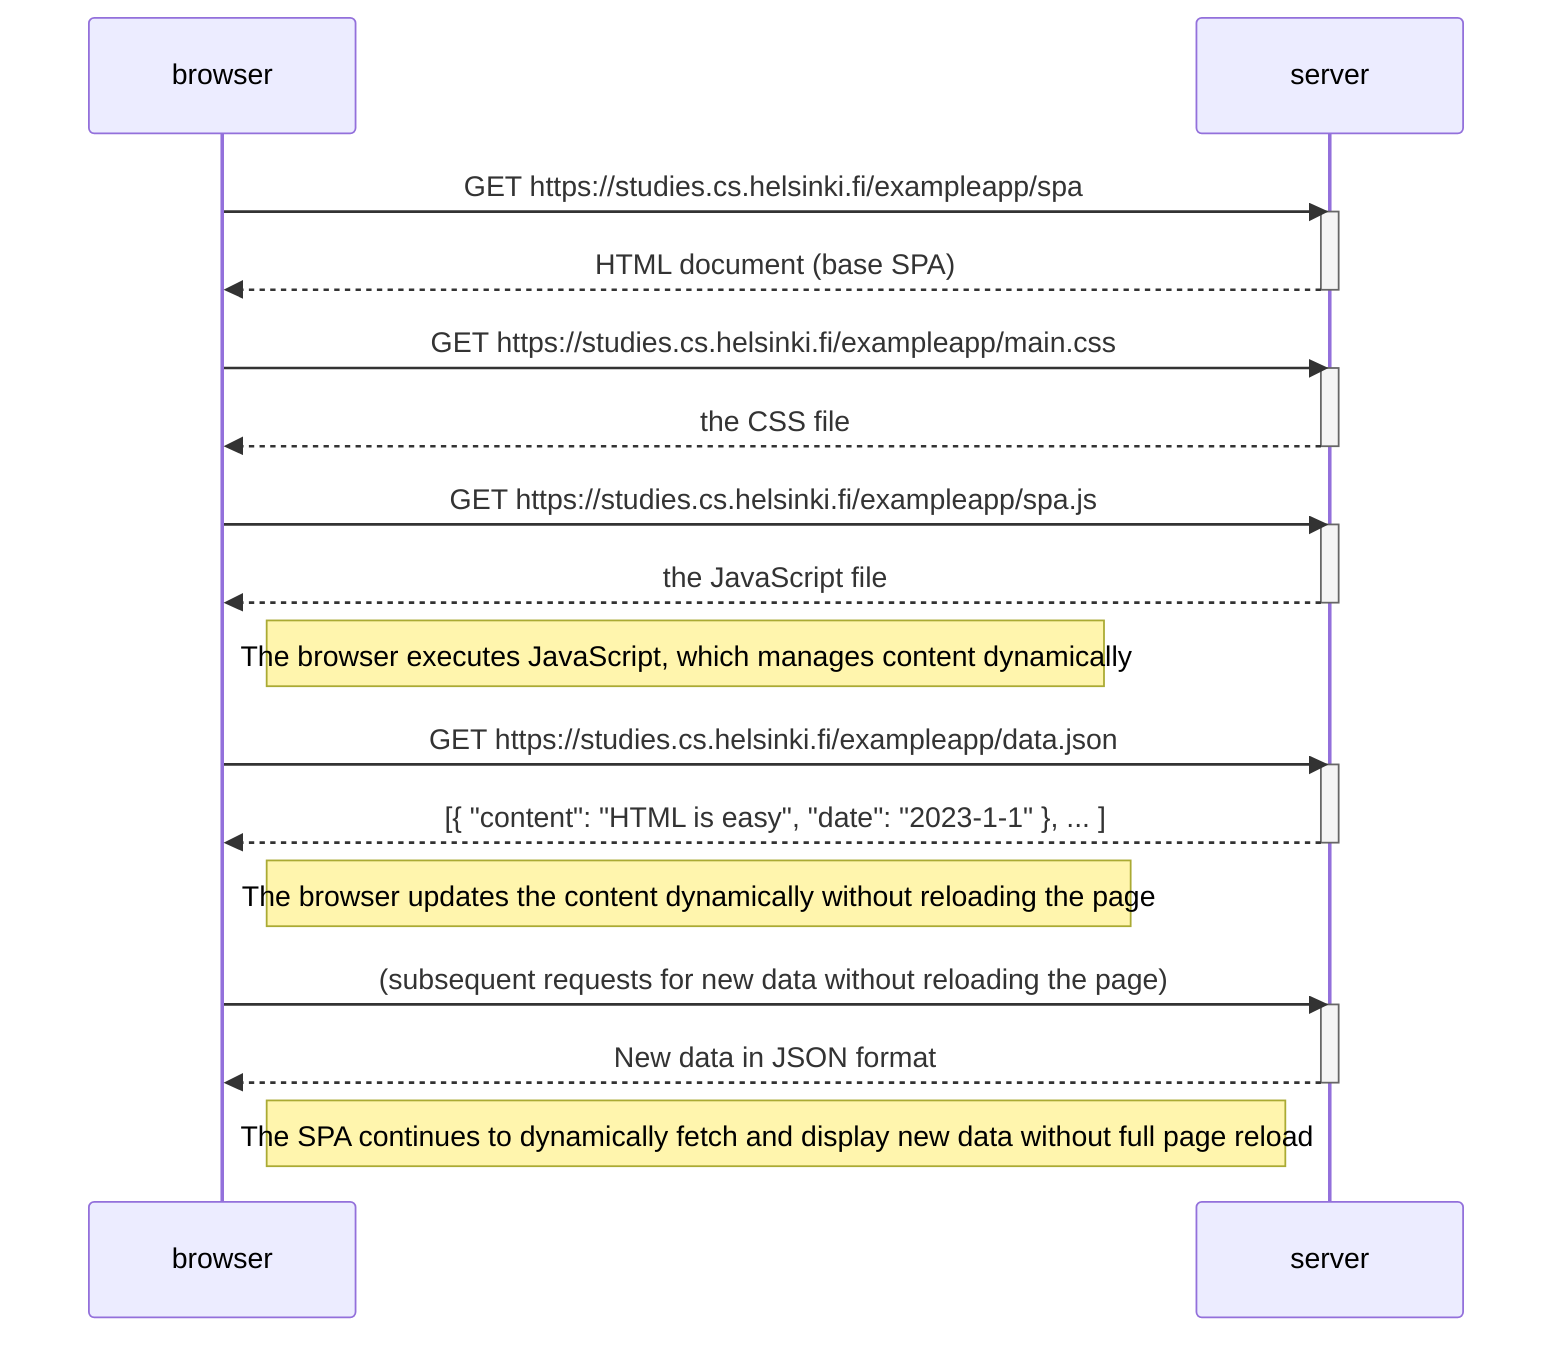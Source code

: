 sequenceDiagram
    participant browser
    participant server

    browser->>server: GET https://studies.cs.helsinki.fi/exampleapp/spa
    activate server
    server-->>browser: HTML document (base SPA)
    deactivate server

    browser->>server: GET https://studies.cs.helsinki.fi/exampleapp/main.css
    activate server
    server-->>browser: the CSS file
    deactivate server

    browser->>server: GET https://studies.cs.helsinki.fi/exampleapp/spa.js
    activate server
    server-->>browser: the JavaScript file
    deactivate server

    Note right of browser: The browser executes JavaScript, which manages content dynamically

    browser->>server: GET https://studies.cs.helsinki.fi/exampleapp/data.json
    activate server
    server-->>browser: [{ "content": "HTML is easy", "date": "2023-1-1" }, ... ]
    deactivate server

    Note right of browser: The browser updates the content dynamically without reloading the page

    browser->>server: (subsequent requests for new data without reloading the page)
    activate server
    server-->>browser: New data in JSON format
    deactivate server

    Note right of browser: The SPA continues to dynamically fetch and display new data without full page reload